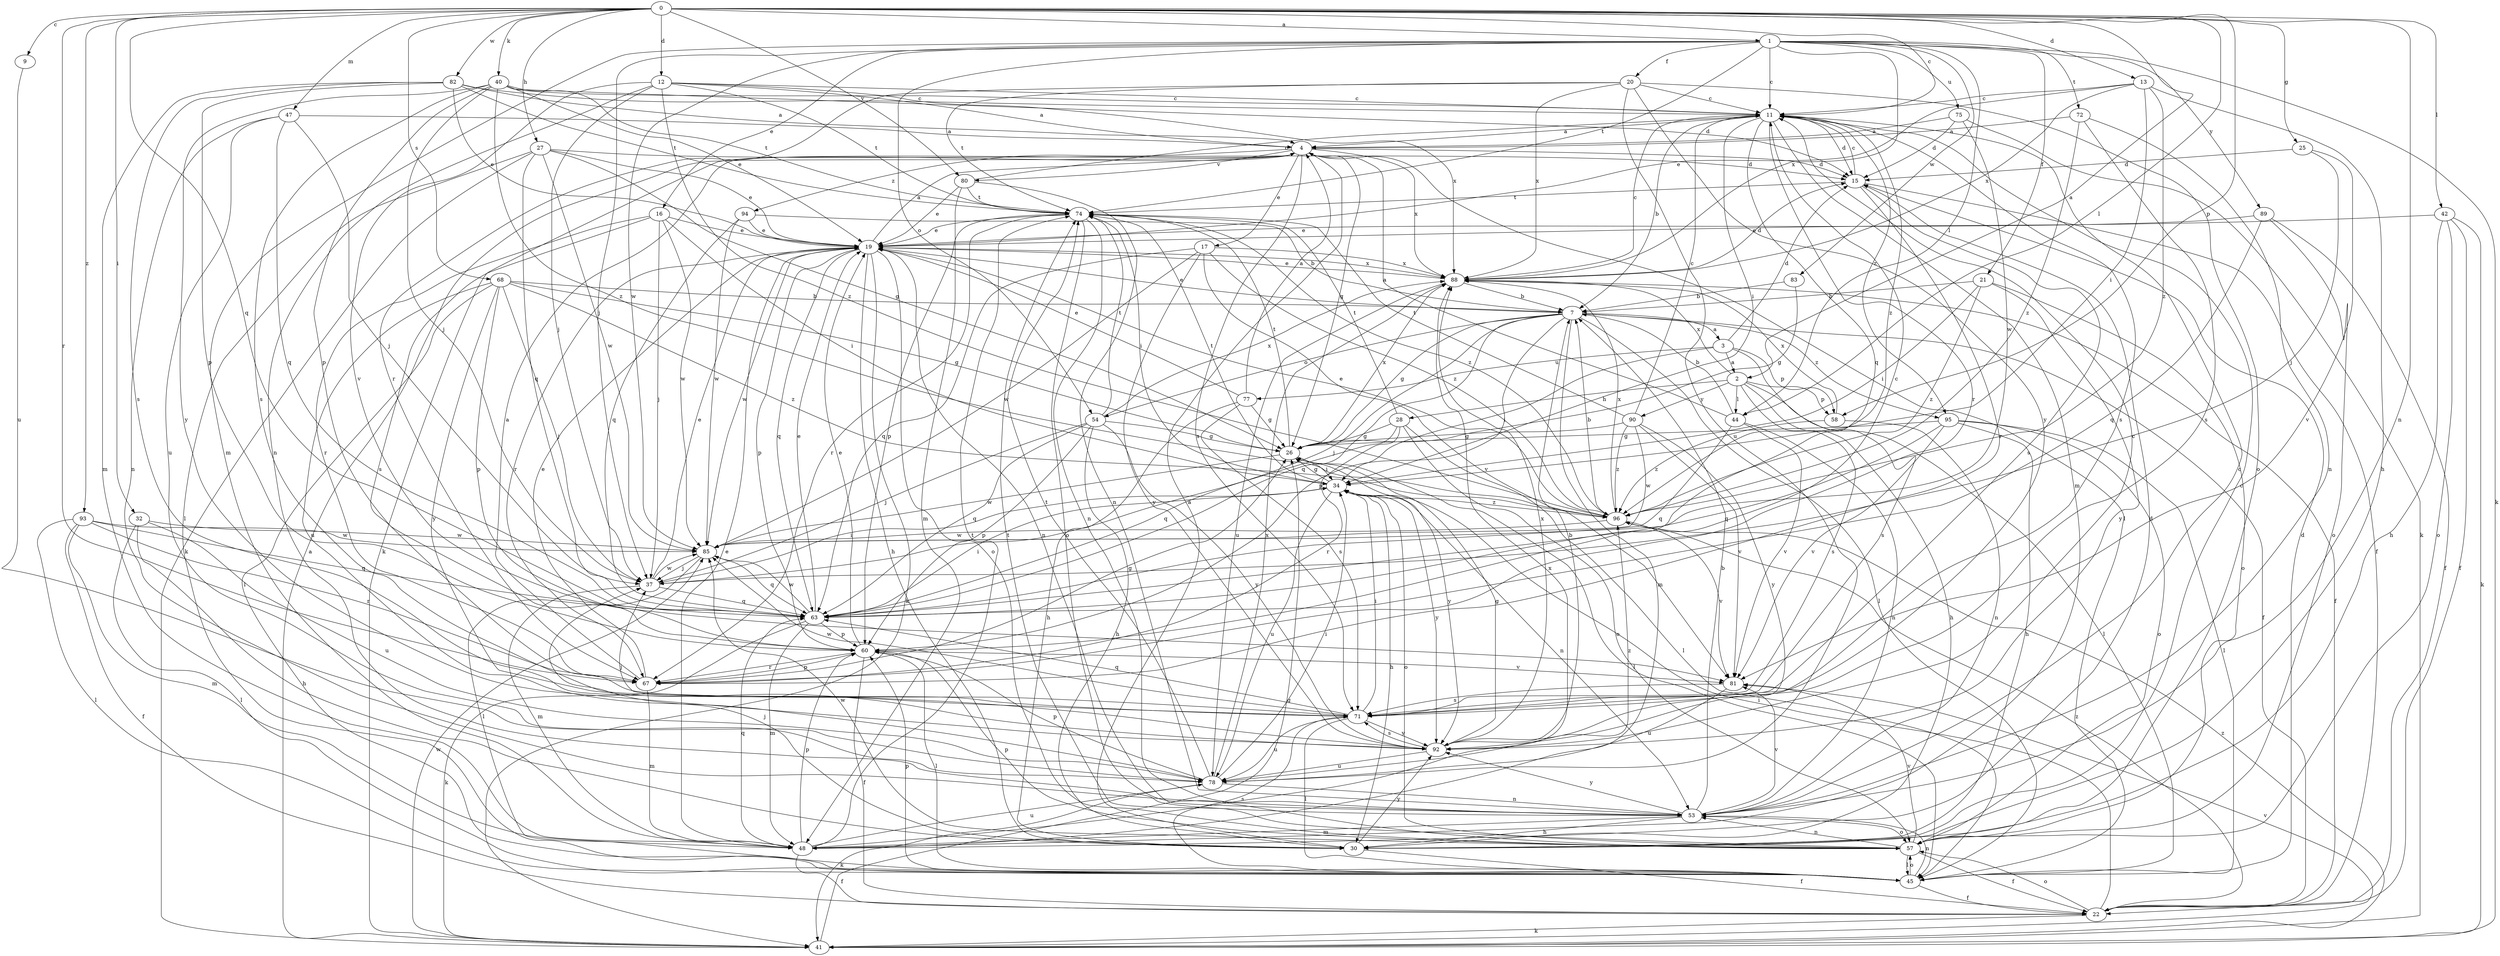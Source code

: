 strict digraph  {
0;
1;
2;
3;
4;
7;
9;
11;
12;
13;
15;
16;
17;
19;
20;
21;
22;
25;
26;
27;
28;
30;
32;
34;
37;
40;
41;
42;
44;
45;
47;
48;
53;
54;
57;
58;
60;
63;
67;
68;
71;
72;
74;
75;
77;
78;
80;
81;
82;
83;
85;
88;
89;
90;
92;
93;
94;
95;
96;
0 -> 1  [label=a];
0 -> 2  [label=a];
0 -> 9  [label=c];
0 -> 11  [label=c];
0 -> 12  [label=d];
0 -> 13  [label=d];
0 -> 25  [label=g];
0 -> 27  [label=h];
0 -> 32  [label=i];
0 -> 40  [label=k];
0 -> 42  [label=l];
0 -> 44  [label=l];
0 -> 47  [label=m];
0 -> 53  [label=n];
0 -> 58  [label=p];
0 -> 63  [label=q];
0 -> 67  [label=r];
0 -> 68  [label=s];
0 -> 80  [label=v];
0 -> 82  [label=w];
0 -> 93  [label=z];
1 -> 11  [label=c];
1 -> 16  [label=e];
1 -> 20  [label=f];
1 -> 21  [label=f];
1 -> 37  [label=j];
1 -> 41  [label=k];
1 -> 44  [label=l];
1 -> 48  [label=m];
1 -> 54  [label=o];
1 -> 72  [label=t];
1 -> 74  [label=t];
1 -> 75  [label=u];
1 -> 83  [label=w];
1 -> 85  [label=w];
1 -> 88  [label=x];
1 -> 89  [label=y];
2 -> 28  [label=h];
2 -> 30  [label=h];
2 -> 44  [label=l];
2 -> 45  [label=l];
2 -> 58  [label=p];
2 -> 71  [label=s];
2 -> 88  [label=x];
2 -> 90  [label=y];
3 -> 2  [label=a];
3 -> 15  [label=d];
3 -> 34  [label=i];
3 -> 58  [label=p];
3 -> 71  [label=s];
3 -> 77  [label=u];
4 -> 15  [label=d];
4 -> 17  [label=e];
4 -> 26  [label=g];
4 -> 41  [label=k];
4 -> 45  [label=l];
4 -> 71  [label=s];
4 -> 80  [label=v];
4 -> 88  [label=x];
4 -> 94  [label=z];
7 -> 3  [label=a];
7 -> 19  [label=e];
7 -> 22  [label=f];
7 -> 26  [label=g];
7 -> 37  [label=j];
7 -> 45  [label=l];
7 -> 48  [label=m];
7 -> 54  [label=o];
7 -> 60  [label=p];
7 -> 63  [label=q];
7 -> 95  [label=z];
9 -> 78  [label=u];
11 -> 4  [label=a];
11 -> 7  [label=b];
11 -> 15  [label=d];
11 -> 34  [label=i];
11 -> 48  [label=m];
11 -> 63  [label=q];
11 -> 67  [label=r];
11 -> 71  [label=s];
11 -> 95  [label=z];
11 -> 96  [label=z];
12 -> 4  [label=a];
12 -> 11  [label=c];
12 -> 37  [label=j];
12 -> 53  [label=n];
12 -> 74  [label=t];
12 -> 81  [label=v];
12 -> 88  [label=x];
12 -> 96  [label=z];
13 -> 11  [label=c];
13 -> 19  [label=e];
13 -> 30  [label=h];
13 -> 34  [label=i];
13 -> 88  [label=x];
13 -> 96  [label=z];
15 -> 11  [label=c];
15 -> 22  [label=f];
15 -> 67  [label=r];
15 -> 71  [label=s];
15 -> 74  [label=t];
16 -> 19  [label=e];
16 -> 34  [label=i];
16 -> 37  [label=j];
16 -> 67  [label=r];
16 -> 71  [label=s];
16 -> 85  [label=w];
17 -> 63  [label=q];
17 -> 81  [label=v];
17 -> 85  [label=w];
17 -> 88  [label=x];
17 -> 92  [label=y];
17 -> 96  [label=z];
19 -> 4  [label=a];
19 -> 30  [label=h];
19 -> 41  [label=k];
19 -> 53  [label=n];
19 -> 57  [label=o];
19 -> 60  [label=p];
19 -> 63  [label=q];
19 -> 67  [label=r];
19 -> 85  [label=w];
19 -> 88  [label=x];
20 -> 11  [label=c];
20 -> 57  [label=o];
20 -> 67  [label=r];
20 -> 74  [label=t];
20 -> 78  [label=u];
20 -> 88  [label=x];
20 -> 92  [label=y];
21 -> 7  [label=b];
21 -> 34  [label=i];
21 -> 57  [label=o];
21 -> 92  [label=y];
21 -> 96  [label=z];
22 -> 34  [label=i];
22 -> 41  [label=k];
22 -> 57  [label=o];
22 -> 96  [label=z];
25 -> 15  [label=d];
25 -> 37  [label=j];
25 -> 81  [label=v];
26 -> 34  [label=i];
26 -> 45  [label=l];
26 -> 74  [label=t];
26 -> 85  [label=w];
26 -> 88  [label=x];
26 -> 92  [label=y];
27 -> 15  [label=d];
27 -> 19  [label=e];
27 -> 26  [label=g];
27 -> 41  [label=k];
27 -> 45  [label=l];
27 -> 63  [label=q];
27 -> 85  [label=w];
28 -> 26  [label=g];
28 -> 45  [label=l];
28 -> 57  [label=o];
28 -> 63  [label=q];
28 -> 67  [label=r];
28 -> 74  [label=t];
30 -> 4  [label=a];
30 -> 11  [label=c];
30 -> 22  [label=f];
30 -> 37  [label=j];
30 -> 92  [label=y];
32 -> 30  [label=h];
32 -> 45  [label=l];
32 -> 78  [label=u];
32 -> 85  [label=w];
34 -> 26  [label=g];
34 -> 30  [label=h];
34 -> 53  [label=n];
34 -> 57  [label=o];
34 -> 74  [label=t];
34 -> 78  [label=u];
34 -> 92  [label=y];
34 -> 96  [label=z];
37 -> 19  [label=e];
37 -> 34  [label=i];
37 -> 48  [label=m];
37 -> 63  [label=q];
37 -> 85  [label=w];
40 -> 11  [label=c];
40 -> 15  [label=d];
40 -> 19  [label=e];
40 -> 37  [label=j];
40 -> 60  [label=p];
40 -> 71  [label=s];
40 -> 74  [label=t];
40 -> 92  [label=y];
40 -> 96  [label=z];
41 -> 4  [label=a];
41 -> 26  [label=g];
41 -> 81  [label=v];
41 -> 85  [label=w];
41 -> 96  [label=z];
42 -> 19  [label=e];
42 -> 22  [label=f];
42 -> 30  [label=h];
42 -> 41  [label=k];
42 -> 57  [label=o];
44 -> 4  [label=a];
44 -> 7  [label=b];
44 -> 53  [label=n];
44 -> 63  [label=q];
44 -> 81  [label=v];
45 -> 15  [label=d];
45 -> 22  [label=f];
45 -> 53  [label=n];
45 -> 57  [label=o];
45 -> 60  [label=p];
45 -> 71  [label=s];
47 -> 4  [label=a];
47 -> 37  [label=j];
47 -> 53  [label=n];
47 -> 63  [label=q];
47 -> 78  [label=u];
48 -> 15  [label=d];
48 -> 19  [label=e];
48 -> 22  [label=f];
48 -> 60  [label=p];
48 -> 63  [label=q];
48 -> 74  [label=t];
48 -> 78  [label=u];
48 -> 88  [label=x];
53 -> 7  [label=b];
53 -> 11  [label=c];
53 -> 30  [label=h];
53 -> 48  [label=m];
53 -> 57  [label=o];
53 -> 81  [label=v];
53 -> 92  [label=y];
54 -> 26  [label=g];
54 -> 30  [label=h];
54 -> 37  [label=j];
54 -> 60  [label=p];
54 -> 63  [label=q];
54 -> 74  [label=t];
54 -> 88  [label=x];
54 -> 92  [label=y];
57 -> 22  [label=f];
57 -> 45  [label=l];
57 -> 53  [label=n];
57 -> 60  [label=p];
57 -> 74  [label=t];
57 -> 81  [label=v];
57 -> 85  [label=w];
58 -> 53  [label=n];
58 -> 88  [label=x];
58 -> 96  [label=z];
60 -> 11  [label=c];
60 -> 19  [label=e];
60 -> 22  [label=f];
60 -> 45  [label=l];
60 -> 67  [label=r];
60 -> 81  [label=v];
63 -> 19  [label=e];
63 -> 34  [label=i];
63 -> 41  [label=k];
63 -> 48  [label=m];
63 -> 60  [label=p];
63 -> 85  [label=w];
67 -> 4  [label=a];
67 -> 19  [label=e];
67 -> 26  [label=g];
67 -> 48  [label=m];
67 -> 60  [label=p];
68 -> 7  [label=b];
68 -> 26  [label=g];
68 -> 37  [label=j];
68 -> 45  [label=l];
68 -> 60  [label=p];
68 -> 78  [label=u];
68 -> 92  [label=y];
68 -> 96  [label=z];
71 -> 34  [label=i];
71 -> 45  [label=l];
71 -> 63  [label=q];
71 -> 78  [label=u];
71 -> 85  [label=w];
71 -> 92  [label=y];
72 -> 4  [label=a];
72 -> 53  [label=n];
72 -> 71  [label=s];
72 -> 96  [label=z];
74 -> 19  [label=e];
74 -> 34  [label=i];
74 -> 53  [label=n];
74 -> 57  [label=o];
74 -> 60  [label=p];
74 -> 67  [label=r];
74 -> 96  [label=z];
75 -> 4  [label=a];
75 -> 15  [label=d];
75 -> 41  [label=k];
75 -> 85  [label=w];
77 -> 4  [label=a];
77 -> 19  [label=e];
77 -> 26  [label=g];
77 -> 30  [label=h];
77 -> 71  [label=s];
78 -> 34  [label=i];
78 -> 41  [label=k];
78 -> 53  [label=n];
78 -> 60  [label=p];
78 -> 74  [label=t];
78 -> 88  [label=x];
78 -> 96  [label=z];
80 -> 11  [label=c];
80 -> 19  [label=e];
80 -> 48  [label=m];
80 -> 53  [label=n];
80 -> 74  [label=t];
81 -> 71  [label=s];
81 -> 78  [label=u];
82 -> 4  [label=a];
82 -> 11  [label=c];
82 -> 19  [label=e];
82 -> 48  [label=m];
82 -> 60  [label=p];
82 -> 71  [label=s];
82 -> 74  [label=t];
83 -> 7  [label=b];
83 -> 26  [label=g];
85 -> 37  [label=j];
85 -> 45  [label=l];
85 -> 63  [label=q];
88 -> 7  [label=b];
88 -> 11  [label=c];
88 -> 15  [label=d];
88 -> 19  [label=e];
88 -> 22  [label=f];
88 -> 78  [label=u];
89 -> 19  [label=e];
89 -> 22  [label=f];
89 -> 57  [label=o];
89 -> 63  [label=q];
90 -> 11  [label=c];
90 -> 26  [label=g];
90 -> 74  [label=t];
90 -> 81  [label=v];
90 -> 85  [label=w];
90 -> 92  [label=y];
90 -> 96  [label=z];
92 -> 7  [label=b];
92 -> 11  [label=c];
92 -> 26  [label=g];
92 -> 37  [label=j];
92 -> 71  [label=s];
92 -> 78  [label=u];
92 -> 88  [label=x];
93 -> 22  [label=f];
93 -> 45  [label=l];
93 -> 48  [label=m];
93 -> 63  [label=q];
93 -> 67  [label=r];
93 -> 85  [label=w];
94 -> 7  [label=b];
94 -> 19  [label=e];
94 -> 63  [label=q];
94 -> 85  [label=w];
95 -> 26  [label=g];
95 -> 30  [label=h];
95 -> 45  [label=l];
95 -> 57  [label=o];
95 -> 63  [label=q];
95 -> 81  [label=v];
96 -> 7  [label=b];
96 -> 19  [label=e];
96 -> 81  [label=v];
96 -> 85  [label=w];
96 -> 88  [label=x];
}
